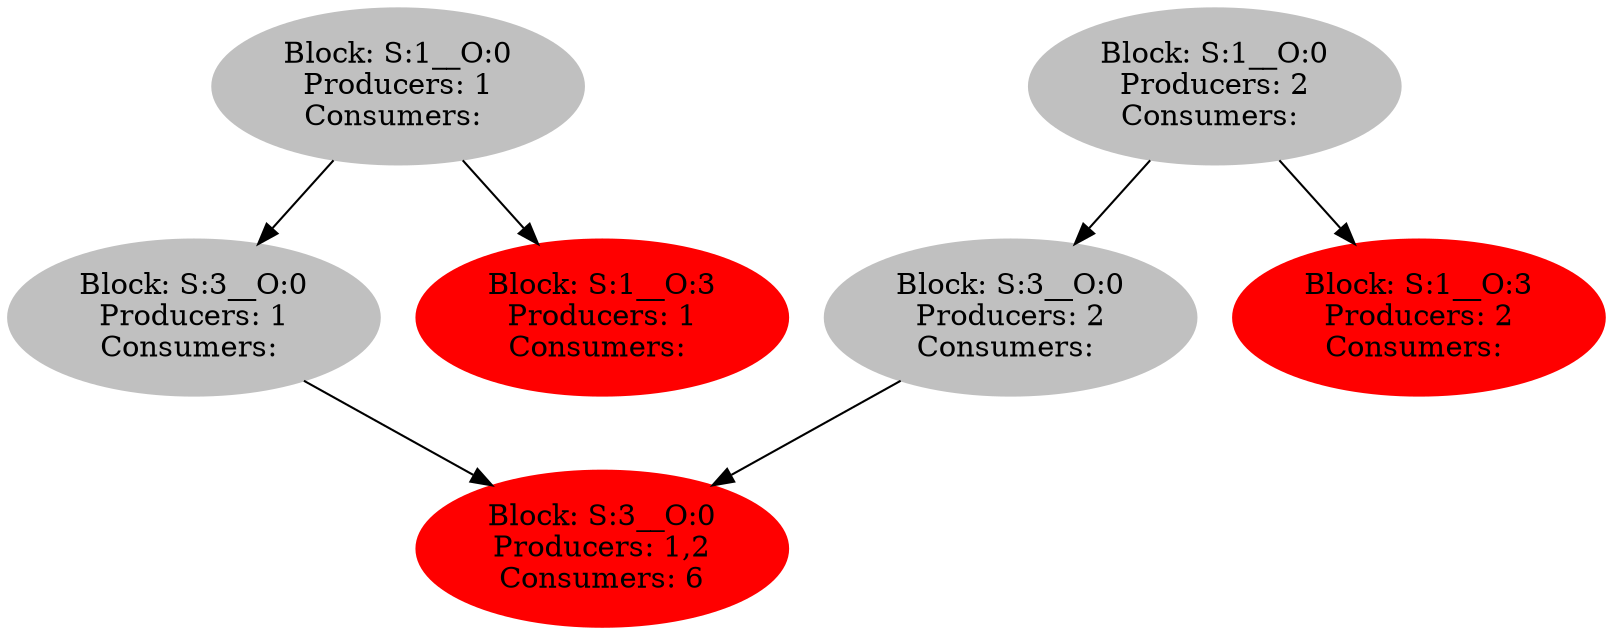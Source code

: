 strict digraph  {
0 [color=grey, label="Block: S:1__O:0
Producers: 1
Consumers: ", style=filled];
1 [color=grey, label="Block: S:3__O:0
Producers: 1
Consumers: ", style=filled];
2 [color=red, label="Block: S:3__O:0
Producers: 1,2
Consumers: 6", style=filled];
3 [color=red, label="Block: S:1__O:3
Producers: 1
Consumers: ", style=filled];
4 [color=grey, label="Block: S:1__O:0
Producers: 2
Consumers: ", style=filled];
5 [color=grey, label="Block: S:3__O:0
Producers: 2
Consumers: ", style=filled];
6 [color=red, label="Block: S:1__O:3
Producers: 2
Consumers: ", style=filled];
0 -> 1;
0 -> 3;
1 -> 2;
4 -> 5;
4 -> 6;
5 -> 2;
}
